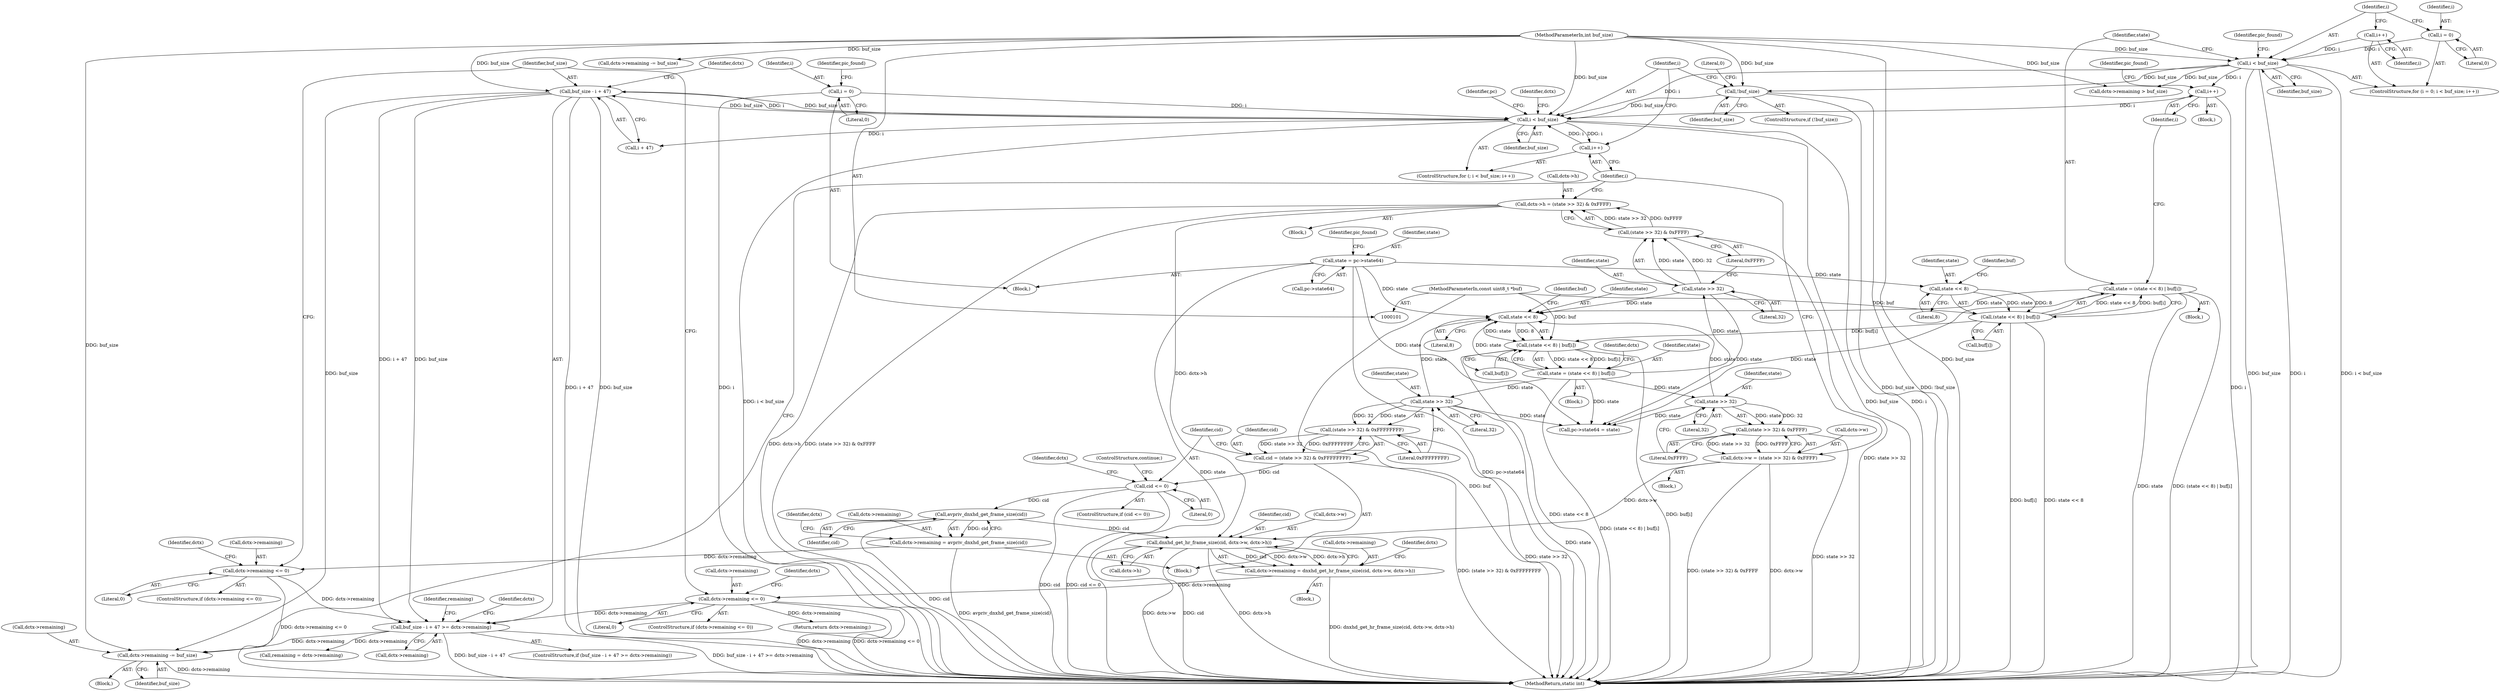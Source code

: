 digraph "0_FFmpeg_0a709e2a10b8288a0cc383547924ecfe285cef89@API" {
"1000333" [label="(Call,dctx->remaining -= buf_size)"];
"1000293" [label="(Call,buf_size - i + 47)"];
"1000183" [label="(Call,i < buf_size)"];
"1000186" [label="(Call,i++)"];
"1000126" [label="(Call,i = 0)"];
"1000153" [label="(Call,i++)"];
"1000137" [label="(Call,i < buf_size)"];
"1000140" [label="(Call,i++)"];
"1000134" [label="(Call,i = 0)"];
"1000104" [label="(MethodParameterIn,int buf_size)"];
"1000178" [label="(Call,!buf_size)"];
"1000292" [label="(Call,buf_size - i + 47 >= dctx->remaining)"];
"1000263" [label="(Call,dctx->remaining <= 0)"];
"1000256" [label="(Call,dctx->remaining = avpriv_dnxhd_get_frame_size(cid))"];
"1000260" [label="(Call,avpriv_dnxhd_get_frame_size(cid))"];
"1000252" [label="(Call,cid <= 0)"];
"1000244" [label="(Call,cid = (state >> 32) & 0xFFFFFFFF)"];
"1000246" [label="(Call,(state >> 32) & 0xFFFFFFFF)"];
"1000247" [label="(Call,state >> 32)"];
"1000193" [label="(Call,state = (state << 8) | buf[i])"];
"1000195" [label="(Call,(state << 8) | buf[i])"];
"1000196" [label="(Call,state << 8)"];
"1000143" [label="(Call,state = (state << 8) | buf[i])"];
"1000145" [label="(Call,(state << 8) | buf[i])"];
"1000146" [label="(Call,state << 8)"];
"1000114" [label="(Call,state = pc->state64)"];
"1000103" [label="(MethodParameterIn,const uint8_t *buf)"];
"1000231" [label="(Call,state >> 32)"];
"1000214" [label="(Call,state >> 32)"];
"1000282" [label="(Call,dctx->remaining <= 0)"];
"1000269" [label="(Call,dctx->remaining = dnxhd_get_hr_frame_size(cid, dctx->w, dctx->h))"];
"1000273" [label="(Call,dnxhd_get_hr_frame_size(cid, dctx->w, dctx->h))"];
"1000226" [label="(Call,dctx->w = (state >> 32) & 0xFFFF)"];
"1000230" [label="(Call,(state >> 32) & 0xFFFF)"];
"1000209" [label="(Call,dctx->h = (state >> 32) & 0xFFFF)"];
"1000213" [label="(Call,(state >> 32) & 0xFFFF)"];
"1000334" [label="(Call,dctx->remaining)"];
"1000253" [label="(Identifier,cid)"];
"1000264" [label="(Call,dctx->remaining)"];
"1000246" [label="(Call,(state >> 32) & 0xFFFFFFFF)"];
"1000251" [label="(ControlStructure,if (cid <= 0))"];
"1000293" [label="(Call,buf_size - i + 47)"];
"1000216" [label="(Literal,32)"];
"1000208" [label="(Block,)"];
"1000298" [label="(Call,dctx->remaining)"];
"1000105" [label="(Block,)"];
"1000333" [label="(Call,dctx->remaining -= buf_size)"];
"1000263" [label="(Call,dctx->remaining <= 0)"];
"1000210" [label="(Call,dctx->h)"];
"1000134" [label="(Call,i = 0)"];
"1000289" [label="(Identifier,dctx)"];
"1000390" [label="(Call,pc->state64 = state)"];
"1000270" [label="(Call,dctx->remaining)"];
"1000126" [label="(Call,i = 0)"];
"1000284" [label="(Identifier,dctx)"];
"1000128" [label="(Literal,0)"];
"1000209" [label="(Call,dctx->h = (state >> 32) & 0xFFFF)"];
"1000332" [label="(Block,)"];
"1000177" [label="(ControlStructure,if (!buf_size))"];
"1000231" [label="(Call,state >> 32)"];
"1000138" [label="(Identifier,i)"];
"1000225" [label="(Block,)"];
"1000343" [label="(Call,dctx->remaining > buf_size)"];
"1000397" [label="(MethodReturn,static int)"];
"1000257" [label="(Call,dctx->remaining)"];
"1000250" [label="(Literal,0xFFFFFFFF)"];
"1000179" [label="(Identifier,buf_size)"];
"1000195" [label="(Call,(state << 8) | buf[i])"];
"1000148" [label="(Literal,8)"];
"1000154" [label="(Identifier,i)"];
"1000193" [label="(Call,state = (state << 8) | buf[i])"];
"1000142" [label="(Block,)"];
"1000291" [label="(ControlStructure,if (buf_size - i + 47 >= dctx->remaining))"];
"1000269" [label="(Call,dctx->remaining = dnxhd_get_hr_frame_size(cid, dctx->w, dctx->h))"];
"1000149" [label="(Call,buf[i])"];
"1000294" [label="(Identifier,buf_size)"];
"1000387" [label="(Identifier,pc)"];
"1000283" [label="(Call,dctx->remaining)"];
"1000115" [label="(Identifier,state)"];
"1000226" [label="(Call,dctx->w = (state >> 32) & 0xFFFF)"];
"1000186" [label="(Call,i++)"];
"1000287" [label="(Return,return dctx->remaining;)"];
"1000248" [label="(Identifier,state)"];
"1000136" [label="(Literal,0)"];
"1000299" [label="(Identifier,dctx)"];
"1000116" [label="(Call,pc->state64)"];
"1000133" [label="(ControlStructure,for (i = 0; i < buf_size; i++))"];
"1000184" [label="(Identifier,i)"];
"1000275" [label="(Call,dctx->w)"];
"1000205" [label="(Identifier,dctx)"];
"1000197" [label="(Identifier,state)"];
"1000121" [label="(Identifier,pic_found)"];
"1000194" [label="(Identifier,state)"];
"1000214" [label="(Call,state >> 32)"];
"1000335" [label="(Identifier,dctx)"];
"1000255" [label="(ControlStructure,continue;)"];
"1000217" [label="(Literal,0xFFFF)"];
"1000183" [label="(Call,i < buf_size)"];
"1000267" [label="(Literal,0)"];
"1000274" [label="(Identifier,cid)"];
"1000232" [label="(Identifier,state)"];
"1000271" [label="(Identifier,dctx)"];
"1000254" [label="(Literal,0)"];
"1000295" [label="(Call,i + 47)"];
"1000282" [label="(Call,dctx->remaining <= 0)"];
"1000286" [label="(Literal,0)"];
"1000244" [label="(Call,cid = (state >> 32) & 0xFFFFFFFF)"];
"1000156" [label="(Identifier,pic_found)"];
"1000273" [label="(Call,dnxhd_get_hr_frame_size(cid, dctx->w, dctx->h))"];
"1000281" [label="(ControlStructure,if (dctx->remaining <= 0))"];
"1000171" [label="(Identifier,pic_found)"];
"1000144" [label="(Identifier,state)"];
"1000247" [label="(Call,state >> 32)"];
"1000303" [label="(Call,remaining = dctx->remaining)"];
"1000292" [label="(Call,buf_size - i + 47 >= dctx->remaining)"];
"1000260" [label="(Call,avpriv_dnxhd_get_frame_size(cid))"];
"1000147" [label="(Identifier,state)"];
"1000141" [label="(Identifier,i)"];
"1000150" [label="(Identifier,buf)"];
"1000242" [label="(Block,)"];
"1000252" [label="(Call,cid <= 0)"];
"1000215" [label="(Identifier,state)"];
"1000187" [label="(Identifier,i)"];
"1000191" [label="(Identifier,dctx)"];
"1000227" [label="(Call,dctx->w)"];
"1000152" [label="(Block,)"];
"1000127" [label="(Identifier,i)"];
"1000137" [label="(Call,i < buf_size)"];
"1000140" [label="(Call,i++)"];
"1000153" [label="(Call,i++)"];
"1000145" [label="(Call,(state << 8) | buf[i])"];
"1000199" [label="(Call,buf[i])"];
"1000213" [label="(Call,(state >> 32) & 0xFFFF)"];
"1000139" [label="(Identifier,buf_size)"];
"1000200" [label="(Identifier,buf)"];
"1000265" [label="(Identifier,dctx)"];
"1000114" [label="(Call,state = pc->state64)"];
"1000245" [label="(Identifier,cid)"];
"1000268" [label="(Block,)"];
"1000349" [label="(Call,dctx->remaining -= buf_size)"];
"1000258" [label="(Identifier,dctx)"];
"1000230" [label="(Call,(state >> 32) & 0xFFFF)"];
"1000262" [label="(ControlStructure,if (dctx->remaining <= 0))"];
"1000103" [label="(MethodParameterIn,const uint8_t *buf)"];
"1000143" [label="(Call,state = (state << 8) | buf[i])"];
"1000256" [label="(Call,dctx->remaining = avpriv_dnxhd_get_frame_size(cid))"];
"1000104" [label="(MethodParameterIn,int buf_size)"];
"1000185" [label="(Identifier,buf_size)"];
"1000135" [label="(Identifier,i)"];
"1000181" [label="(Literal,0)"];
"1000198" [label="(Literal,8)"];
"1000233" [label="(Literal,32)"];
"1000304" [label="(Identifier,remaining)"];
"1000188" [label="(Block,)"];
"1000196" [label="(Call,state << 8)"];
"1000178" [label="(Call,!buf_size)"];
"1000278" [label="(Call,dctx->h)"];
"1000261" [label="(Identifier,cid)"];
"1000131" [label="(Identifier,pic_found)"];
"1000182" [label="(ControlStructure,for (; i < buf_size; i++))"];
"1000234" [label="(Literal,0xFFFF)"];
"1000146" [label="(Call,state << 8)"];
"1000337" [label="(Identifier,buf_size)"];
"1000249" [label="(Literal,32)"];
"1000333" -> "1000332"  [label="AST: "];
"1000333" -> "1000337"  [label="CFG: "];
"1000334" -> "1000333"  [label="AST: "];
"1000337" -> "1000333"  [label="AST: "];
"1000187" -> "1000333"  [label="CFG: "];
"1000333" -> "1000397"  [label="DDG: dctx->remaining"];
"1000293" -> "1000333"  [label="DDG: buf_size"];
"1000104" -> "1000333"  [label="DDG: buf_size"];
"1000292" -> "1000333"  [label="DDG: dctx->remaining"];
"1000293" -> "1000292"  [label="AST: "];
"1000293" -> "1000295"  [label="CFG: "];
"1000294" -> "1000293"  [label="AST: "];
"1000295" -> "1000293"  [label="AST: "];
"1000299" -> "1000293"  [label="CFG: "];
"1000293" -> "1000397"  [label="DDG: buf_size"];
"1000293" -> "1000397"  [label="DDG: i + 47"];
"1000293" -> "1000183"  [label="DDG: buf_size"];
"1000293" -> "1000292"  [label="DDG: buf_size"];
"1000293" -> "1000292"  [label="DDG: i + 47"];
"1000183" -> "1000293"  [label="DDG: buf_size"];
"1000183" -> "1000293"  [label="DDG: i"];
"1000104" -> "1000293"  [label="DDG: buf_size"];
"1000183" -> "1000182"  [label="AST: "];
"1000183" -> "1000185"  [label="CFG: "];
"1000184" -> "1000183"  [label="AST: "];
"1000185" -> "1000183"  [label="AST: "];
"1000191" -> "1000183"  [label="CFG: "];
"1000387" -> "1000183"  [label="CFG: "];
"1000183" -> "1000397"  [label="DDG: buf_size"];
"1000183" -> "1000397"  [label="DDG: i"];
"1000183" -> "1000397"  [label="DDG: i < buf_size"];
"1000186" -> "1000183"  [label="DDG: i"];
"1000126" -> "1000183"  [label="DDG: i"];
"1000153" -> "1000183"  [label="DDG: i"];
"1000137" -> "1000183"  [label="DDG: i"];
"1000178" -> "1000183"  [label="DDG: buf_size"];
"1000104" -> "1000183"  [label="DDG: buf_size"];
"1000183" -> "1000186"  [label="DDG: i"];
"1000183" -> "1000295"  [label="DDG: i"];
"1000186" -> "1000182"  [label="AST: "];
"1000186" -> "1000187"  [label="CFG: "];
"1000187" -> "1000186"  [label="AST: "];
"1000184" -> "1000186"  [label="CFG: "];
"1000126" -> "1000105"  [label="AST: "];
"1000126" -> "1000128"  [label="CFG: "];
"1000127" -> "1000126"  [label="AST: "];
"1000128" -> "1000126"  [label="AST: "];
"1000131" -> "1000126"  [label="CFG: "];
"1000126" -> "1000397"  [label="DDG: i"];
"1000153" -> "1000152"  [label="AST: "];
"1000153" -> "1000154"  [label="CFG: "];
"1000154" -> "1000153"  [label="AST: "];
"1000156" -> "1000153"  [label="CFG: "];
"1000153" -> "1000397"  [label="DDG: i"];
"1000137" -> "1000153"  [label="DDG: i"];
"1000137" -> "1000133"  [label="AST: "];
"1000137" -> "1000139"  [label="CFG: "];
"1000138" -> "1000137"  [label="AST: "];
"1000139" -> "1000137"  [label="AST: "];
"1000144" -> "1000137"  [label="CFG: "];
"1000171" -> "1000137"  [label="CFG: "];
"1000137" -> "1000397"  [label="DDG: buf_size"];
"1000137" -> "1000397"  [label="DDG: i"];
"1000137" -> "1000397"  [label="DDG: i < buf_size"];
"1000140" -> "1000137"  [label="DDG: i"];
"1000134" -> "1000137"  [label="DDG: i"];
"1000104" -> "1000137"  [label="DDG: buf_size"];
"1000137" -> "1000178"  [label="DDG: buf_size"];
"1000137" -> "1000343"  [label="DDG: buf_size"];
"1000140" -> "1000133"  [label="AST: "];
"1000140" -> "1000141"  [label="CFG: "];
"1000141" -> "1000140"  [label="AST: "];
"1000138" -> "1000140"  [label="CFG: "];
"1000134" -> "1000133"  [label="AST: "];
"1000134" -> "1000136"  [label="CFG: "];
"1000135" -> "1000134"  [label="AST: "];
"1000136" -> "1000134"  [label="AST: "];
"1000138" -> "1000134"  [label="CFG: "];
"1000104" -> "1000101"  [label="AST: "];
"1000104" -> "1000397"  [label="DDG: buf_size"];
"1000104" -> "1000178"  [label="DDG: buf_size"];
"1000104" -> "1000343"  [label="DDG: buf_size"];
"1000104" -> "1000349"  [label="DDG: buf_size"];
"1000178" -> "1000177"  [label="AST: "];
"1000178" -> "1000179"  [label="CFG: "];
"1000179" -> "1000178"  [label="AST: "];
"1000181" -> "1000178"  [label="CFG: "];
"1000184" -> "1000178"  [label="CFG: "];
"1000178" -> "1000397"  [label="DDG: !buf_size"];
"1000178" -> "1000397"  [label="DDG: buf_size"];
"1000292" -> "1000291"  [label="AST: "];
"1000292" -> "1000298"  [label="CFG: "];
"1000298" -> "1000292"  [label="AST: "];
"1000304" -> "1000292"  [label="CFG: "];
"1000335" -> "1000292"  [label="CFG: "];
"1000292" -> "1000397"  [label="DDG: buf_size - i + 47 >= dctx->remaining"];
"1000292" -> "1000397"  [label="DDG: buf_size - i + 47"];
"1000263" -> "1000292"  [label="DDG: dctx->remaining"];
"1000282" -> "1000292"  [label="DDG: dctx->remaining"];
"1000292" -> "1000303"  [label="DDG: dctx->remaining"];
"1000263" -> "1000262"  [label="AST: "];
"1000263" -> "1000267"  [label="CFG: "];
"1000264" -> "1000263"  [label="AST: "];
"1000267" -> "1000263"  [label="AST: "];
"1000271" -> "1000263"  [label="CFG: "];
"1000294" -> "1000263"  [label="CFG: "];
"1000263" -> "1000397"  [label="DDG: dctx->remaining <= 0"];
"1000256" -> "1000263"  [label="DDG: dctx->remaining"];
"1000256" -> "1000242"  [label="AST: "];
"1000256" -> "1000260"  [label="CFG: "];
"1000257" -> "1000256"  [label="AST: "];
"1000260" -> "1000256"  [label="AST: "];
"1000265" -> "1000256"  [label="CFG: "];
"1000256" -> "1000397"  [label="DDG: avpriv_dnxhd_get_frame_size(cid)"];
"1000260" -> "1000256"  [label="DDG: cid"];
"1000260" -> "1000261"  [label="CFG: "];
"1000261" -> "1000260"  [label="AST: "];
"1000260" -> "1000397"  [label="DDG: cid"];
"1000252" -> "1000260"  [label="DDG: cid"];
"1000260" -> "1000273"  [label="DDG: cid"];
"1000252" -> "1000251"  [label="AST: "];
"1000252" -> "1000254"  [label="CFG: "];
"1000253" -> "1000252"  [label="AST: "];
"1000254" -> "1000252"  [label="AST: "];
"1000255" -> "1000252"  [label="CFG: "];
"1000258" -> "1000252"  [label="CFG: "];
"1000252" -> "1000397"  [label="DDG: cid"];
"1000252" -> "1000397"  [label="DDG: cid <= 0"];
"1000244" -> "1000252"  [label="DDG: cid"];
"1000244" -> "1000242"  [label="AST: "];
"1000244" -> "1000246"  [label="CFG: "];
"1000245" -> "1000244"  [label="AST: "];
"1000246" -> "1000244"  [label="AST: "];
"1000253" -> "1000244"  [label="CFG: "];
"1000244" -> "1000397"  [label="DDG: (state >> 32) & 0xFFFFFFFF"];
"1000246" -> "1000244"  [label="DDG: state >> 32"];
"1000246" -> "1000244"  [label="DDG: 0xFFFFFFFF"];
"1000246" -> "1000250"  [label="CFG: "];
"1000247" -> "1000246"  [label="AST: "];
"1000250" -> "1000246"  [label="AST: "];
"1000246" -> "1000397"  [label="DDG: state >> 32"];
"1000247" -> "1000246"  [label="DDG: state"];
"1000247" -> "1000246"  [label="DDG: 32"];
"1000247" -> "1000249"  [label="CFG: "];
"1000248" -> "1000247"  [label="AST: "];
"1000249" -> "1000247"  [label="AST: "];
"1000250" -> "1000247"  [label="CFG: "];
"1000247" -> "1000397"  [label="DDG: state"];
"1000247" -> "1000196"  [label="DDG: state"];
"1000193" -> "1000247"  [label="DDG: state"];
"1000247" -> "1000390"  [label="DDG: state"];
"1000193" -> "1000188"  [label="AST: "];
"1000193" -> "1000195"  [label="CFG: "];
"1000194" -> "1000193"  [label="AST: "];
"1000195" -> "1000193"  [label="AST: "];
"1000205" -> "1000193"  [label="CFG: "];
"1000193" -> "1000397"  [label="DDG: (state << 8) | buf[i]"];
"1000195" -> "1000193"  [label="DDG: state << 8"];
"1000195" -> "1000193"  [label="DDG: buf[i]"];
"1000193" -> "1000196"  [label="DDG: state"];
"1000193" -> "1000214"  [label="DDG: state"];
"1000193" -> "1000231"  [label="DDG: state"];
"1000193" -> "1000390"  [label="DDG: state"];
"1000195" -> "1000199"  [label="CFG: "];
"1000196" -> "1000195"  [label="AST: "];
"1000199" -> "1000195"  [label="AST: "];
"1000195" -> "1000397"  [label="DDG: buf[i]"];
"1000195" -> "1000397"  [label="DDG: state << 8"];
"1000196" -> "1000195"  [label="DDG: state"];
"1000196" -> "1000195"  [label="DDG: 8"];
"1000145" -> "1000195"  [label="DDG: buf[i]"];
"1000103" -> "1000195"  [label="DDG: buf"];
"1000196" -> "1000198"  [label="CFG: "];
"1000197" -> "1000196"  [label="AST: "];
"1000198" -> "1000196"  [label="AST: "];
"1000200" -> "1000196"  [label="CFG: "];
"1000143" -> "1000196"  [label="DDG: state"];
"1000114" -> "1000196"  [label="DDG: state"];
"1000231" -> "1000196"  [label="DDG: state"];
"1000214" -> "1000196"  [label="DDG: state"];
"1000143" -> "1000142"  [label="AST: "];
"1000143" -> "1000145"  [label="CFG: "];
"1000144" -> "1000143"  [label="AST: "];
"1000145" -> "1000143"  [label="AST: "];
"1000154" -> "1000143"  [label="CFG: "];
"1000143" -> "1000397"  [label="DDG: state"];
"1000143" -> "1000397"  [label="DDG: (state << 8) | buf[i]"];
"1000145" -> "1000143"  [label="DDG: state << 8"];
"1000145" -> "1000143"  [label="DDG: buf[i]"];
"1000143" -> "1000390"  [label="DDG: state"];
"1000145" -> "1000149"  [label="CFG: "];
"1000146" -> "1000145"  [label="AST: "];
"1000149" -> "1000145"  [label="AST: "];
"1000145" -> "1000397"  [label="DDG: buf[i]"];
"1000145" -> "1000397"  [label="DDG: state << 8"];
"1000146" -> "1000145"  [label="DDG: state"];
"1000146" -> "1000145"  [label="DDG: 8"];
"1000103" -> "1000145"  [label="DDG: buf"];
"1000146" -> "1000148"  [label="CFG: "];
"1000147" -> "1000146"  [label="AST: "];
"1000148" -> "1000146"  [label="AST: "];
"1000150" -> "1000146"  [label="CFG: "];
"1000114" -> "1000146"  [label="DDG: state"];
"1000114" -> "1000105"  [label="AST: "];
"1000114" -> "1000116"  [label="CFG: "];
"1000115" -> "1000114"  [label="AST: "];
"1000116" -> "1000114"  [label="AST: "];
"1000121" -> "1000114"  [label="CFG: "];
"1000114" -> "1000397"  [label="DDG: state"];
"1000114" -> "1000397"  [label="DDG: pc->state64"];
"1000114" -> "1000390"  [label="DDG: state"];
"1000103" -> "1000101"  [label="AST: "];
"1000103" -> "1000397"  [label="DDG: buf"];
"1000231" -> "1000230"  [label="AST: "];
"1000231" -> "1000233"  [label="CFG: "];
"1000232" -> "1000231"  [label="AST: "];
"1000233" -> "1000231"  [label="AST: "];
"1000234" -> "1000231"  [label="CFG: "];
"1000231" -> "1000230"  [label="DDG: state"];
"1000231" -> "1000230"  [label="DDG: 32"];
"1000231" -> "1000390"  [label="DDG: state"];
"1000214" -> "1000213"  [label="AST: "];
"1000214" -> "1000216"  [label="CFG: "];
"1000215" -> "1000214"  [label="AST: "];
"1000216" -> "1000214"  [label="AST: "];
"1000217" -> "1000214"  [label="CFG: "];
"1000214" -> "1000213"  [label="DDG: state"];
"1000214" -> "1000213"  [label="DDG: 32"];
"1000214" -> "1000390"  [label="DDG: state"];
"1000282" -> "1000281"  [label="AST: "];
"1000282" -> "1000286"  [label="CFG: "];
"1000283" -> "1000282"  [label="AST: "];
"1000286" -> "1000282"  [label="AST: "];
"1000289" -> "1000282"  [label="CFG: "];
"1000294" -> "1000282"  [label="CFG: "];
"1000282" -> "1000397"  [label="DDG: dctx->remaining <= 0"];
"1000282" -> "1000397"  [label="DDG: dctx->remaining"];
"1000269" -> "1000282"  [label="DDG: dctx->remaining"];
"1000282" -> "1000287"  [label="DDG: dctx->remaining"];
"1000269" -> "1000268"  [label="AST: "];
"1000269" -> "1000273"  [label="CFG: "];
"1000270" -> "1000269"  [label="AST: "];
"1000273" -> "1000269"  [label="AST: "];
"1000284" -> "1000269"  [label="CFG: "];
"1000269" -> "1000397"  [label="DDG: dnxhd_get_hr_frame_size(cid, dctx->w, dctx->h)"];
"1000273" -> "1000269"  [label="DDG: cid"];
"1000273" -> "1000269"  [label="DDG: dctx->w"];
"1000273" -> "1000269"  [label="DDG: dctx->h"];
"1000273" -> "1000278"  [label="CFG: "];
"1000274" -> "1000273"  [label="AST: "];
"1000275" -> "1000273"  [label="AST: "];
"1000278" -> "1000273"  [label="AST: "];
"1000273" -> "1000397"  [label="DDG: dctx->w"];
"1000273" -> "1000397"  [label="DDG: cid"];
"1000273" -> "1000397"  [label="DDG: dctx->h"];
"1000226" -> "1000273"  [label="DDG: dctx->w"];
"1000209" -> "1000273"  [label="DDG: dctx->h"];
"1000226" -> "1000225"  [label="AST: "];
"1000226" -> "1000230"  [label="CFG: "];
"1000227" -> "1000226"  [label="AST: "];
"1000230" -> "1000226"  [label="AST: "];
"1000187" -> "1000226"  [label="CFG: "];
"1000226" -> "1000397"  [label="DDG: dctx->w"];
"1000226" -> "1000397"  [label="DDG: (state >> 32) & 0xFFFF"];
"1000230" -> "1000226"  [label="DDG: state >> 32"];
"1000230" -> "1000226"  [label="DDG: 0xFFFF"];
"1000230" -> "1000234"  [label="CFG: "];
"1000234" -> "1000230"  [label="AST: "];
"1000230" -> "1000397"  [label="DDG: state >> 32"];
"1000209" -> "1000208"  [label="AST: "];
"1000209" -> "1000213"  [label="CFG: "];
"1000210" -> "1000209"  [label="AST: "];
"1000213" -> "1000209"  [label="AST: "];
"1000187" -> "1000209"  [label="CFG: "];
"1000209" -> "1000397"  [label="DDG: dctx->h"];
"1000209" -> "1000397"  [label="DDG: (state >> 32) & 0xFFFF"];
"1000213" -> "1000209"  [label="DDG: state >> 32"];
"1000213" -> "1000209"  [label="DDG: 0xFFFF"];
"1000213" -> "1000217"  [label="CFG: "];
"1000217" -> "1000213"  [label="AST: "];
"1000213" -> "1000397"  [label="DDG: state >> 32"];
}
